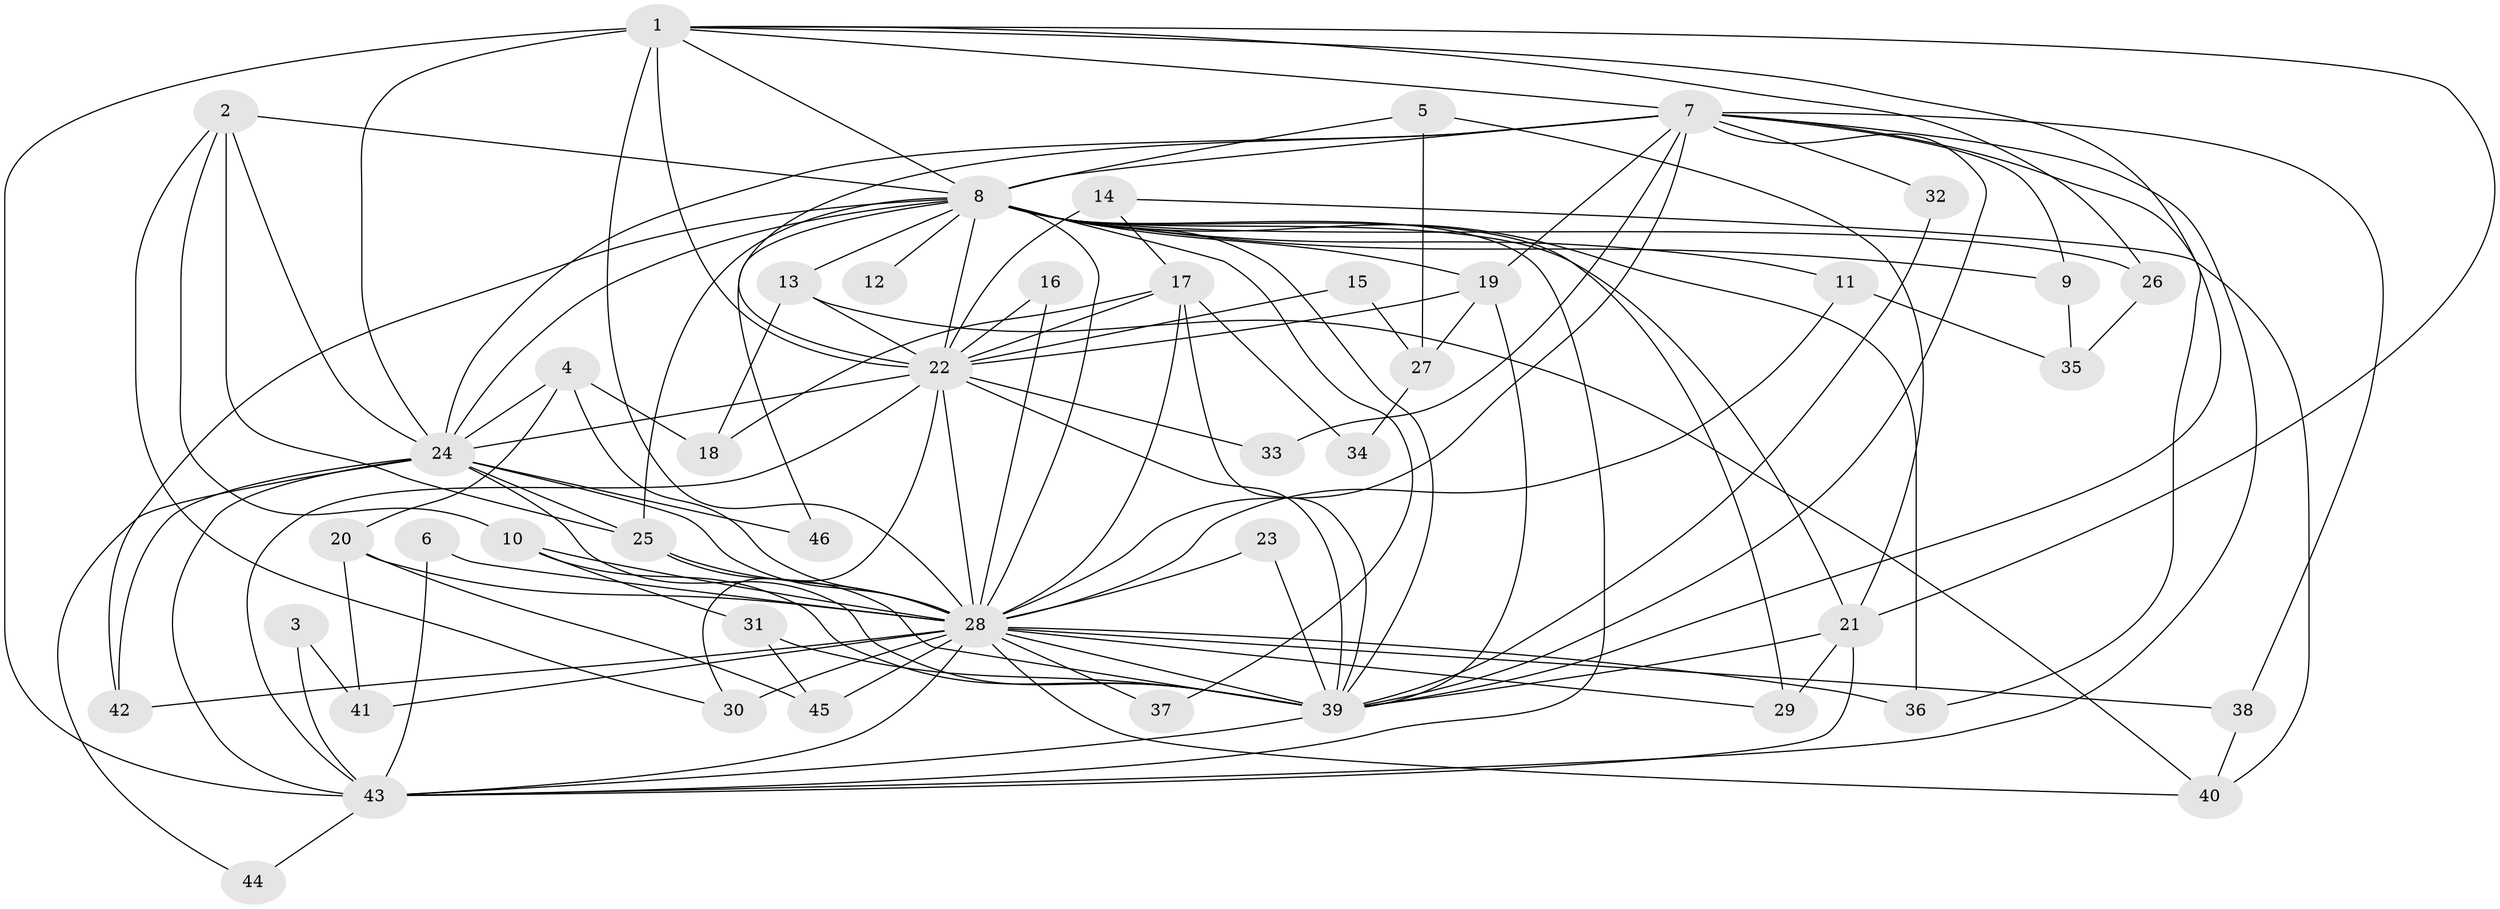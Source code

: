 // original degree distribution, {14: 0.021739130434782608, 18: 0.010869565217391304, 17: 0.03260869565217391, 34: 0.010869565217391304, 29: 0.010869565217391304, 21: 0.010869565217391304, 15: 0.010869565217391304, 4: 0.09782608695652174, 3: 0.2608695652173913, 2: 0.4782608695652174, 5: 0.043478260869565216, 6: 0.010869565217391304}
// Generated by graph-tools (version 1.1) at 2025/01/03/09/25 03:01:25]
// undirected, 46 vertices, 121 edges
graph export_dot {
graph [start="1"]
  node [color=gray90,style=filled];
  1;
  2;
  3;
  4;
  5;
  6;
  7;
  8;
  9;
  10;
  11;
  12;
  13;
  14;
  15;
  16;
  17;
  18;
  19;
  20;
  21;
  22;
  23;
  24;
  25;
  26;
  27;
  28;
  29;
  30;
  31;
  32;
  33;
  34;
  35;
  36;
  37;
  38;
  39;
  40;
  41;
  42;
  43;
  44;
  45;
  46;
  1 -- 7 [weight=2.0];
  1 -- 8 [weight=2.0];
  1 -- 21 [weight=1.0];
  1 -- 22 [weight=3.0];
  1 -- 24 [weight=2.0];
  1 -- 26 [weight=1.0];
  1 -- 28 [weight=1.0];
  1 -- 39 [weight=1.0];
  1 -- 43 [weight=1.0];
  2 -- 8 [weight=1.0];
  2 -- 10 [weight=1.0];
  2 -- 24 [weight=1.0];
  2 -- 25 [weight=1.0];
  2 -- 30 [weight=1.0];
  3 -- 41 [weight=1.0];
  3 -- 43 [weight=1.0];
  4 -- 18 [weight=1.0];
  4 -- 20 [weight=1.0];
  4 -- 24 [weight=1.0];
  4 -- 28 [weight=1.0];
  5 -- 8 [weight=1.0];
  5 -- 21 [weight=1.0];
  5 -- 27 [weight=1.0];
  6 -- 28 [weight=1.0];
  6 -- 43 [weight=1.0];
  7 -- 8 [weight=2.0];
  7 -- 9 [weight=1.0];
  7 -- 19 [weight=1.0];
  7 -- 22 [weight=3.0];
  7 -- 24 [weight=1.0];
  7 -- 28 [weight=1.0];
  7 -- 32 [weight=1.0];
  7 -- 33 [weight=2.0];
  7 -- 36 [weight=1.0];
  7 -- 38 [weight=1.0];
  7 -- 39 [weight=1.0];
  7 -- 43 [weight=2.0];
  8 -- 9 [weight=1.0];
  8 -- 11 [weight=1.0];
  8 -- 12 [weight=1.0];
  8 -- 13 [weight=1.0];
  8 -- 19 [weight=1.0];
  8 -- 21 [weight=1.0];
  8 -- 22 [weight=5.0];
  8 -- 24 [weight=1.0];
  8 -- 25 [weight=1.0];
  8 -- 26 [weight=1.0];
  8 -- 28 [weight=1.0];
  8 -- 29 [weight=1.0];
  8 -- 36 [weight=1.0];
  8 -- 37 [weight=1.0];
  8 -- 39 [weight=1.0];
  8 -- 42 [weight=1.0];
  8 -- 43 [weight=1.0];
  8 -- 46 [weight=1.0];
  9 -- 35 [weight=1.0];
  10 -- 28 [weight=1.0];
  10 -- 31 [weight=1.0];
  10 -- 39 [weight=1.0];
  11 -- 28 [weight=1.0];
  11 -- 35 [weight=1.0];
  13 -- 18 [weight=1.0];
  13 -- 22 [weight=1.0];
  13 -- 40 [weight=1.0];
  14 -- 17 [weight=1.0];
  14 -- 22 [weight=2.0];
  14 -- 40 [weight=1.0];
  15 -- 22 [weight=2.0];
  15 -- 27 [weight=1.0];
  16 -- 22 [weight=1.0];
  16 -- 28 [weight=1.0];
  17 -- 18 [weight=1.0];
  17 -- 22 [weight=1.0];
  17 -- 28 [weight=1.0];
  17 -- 34 [weight=1.0];
  17 -- 39 [weight=1.0];
  19 -- 22 [weight=1.0];
  19 -- 27 [weight=1.0];
  19 -- 39 [weight=1.0];
  20 -- 28 [weight=1.0];
  20 -- 41 [weight=1.0];
  20 -- 45 [weight=1.0];
  21 -- 29 [weight=1.0];
  21 -- 39 [weight=1.0];
  21 -- 43 [weight=1.0];
  22 -- 24 [weight=4.0];
  22 -- 28 [weight=5.0];
  22 -- 30 [weight=1.0];
  22 -- 33 [weight=1.0];
  22 -- 39 [weight=6.0];
  22 -- 43 [weight=4.0];
  23 -- 28 [weight=1.0];
  23 -- 39 [weight=1.0];
  24 -- 25 [weight=1.0];
  24 -- 28 [weight=1.0];
  24 -- 39 [weight=1.0];
  24 -- 42 [weight=1.0];
  24 -- 43 [weight=1.0];
  24 -- 44 [weight=1.0];
  24 -- 46 [weight=1.0];
  25 -- 28 [weight=1.0];
  25 -- 39 [weight=1.0];
  26 -- 35 [weight=1.0];
  27 -- 34 [weight=1.0];
  28 -- 29 [weight=1.0];
  28 -- 30 [weight=3.0];
  28 -- 36 [weight=2.0];
  28 -- 37 [weight=1.0];
  28 -- 38 [weight=2.0];
  28 -- 39 [weight=1.0];
  28 -- 40 [weight=1.0];
  28 -- 41 [weight=1.0];
  28 -- 42 [weight=1.0];
  28 -- 43 [weight=1.0];
  28 -- 45 [weight=1.0];
  31 -- 39 [weight=1.0];
  31 -- 45 [weight=1.0];
  32 -- 39 [weight=1.0];
  38 -- 40 [weight=1.0];
  39 -- 43 [weight=2.0];
  43 -- 44 [weight=1.0];
}
